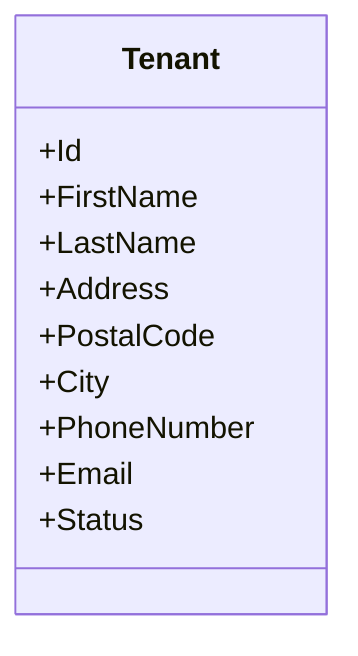 classDiagram
	class Tenant {
		+Id
		+FirstName
		+LastName
		+Address
		+PostalCode
		+City
		+PhoneNumber		
		+Email
		+Status
		}